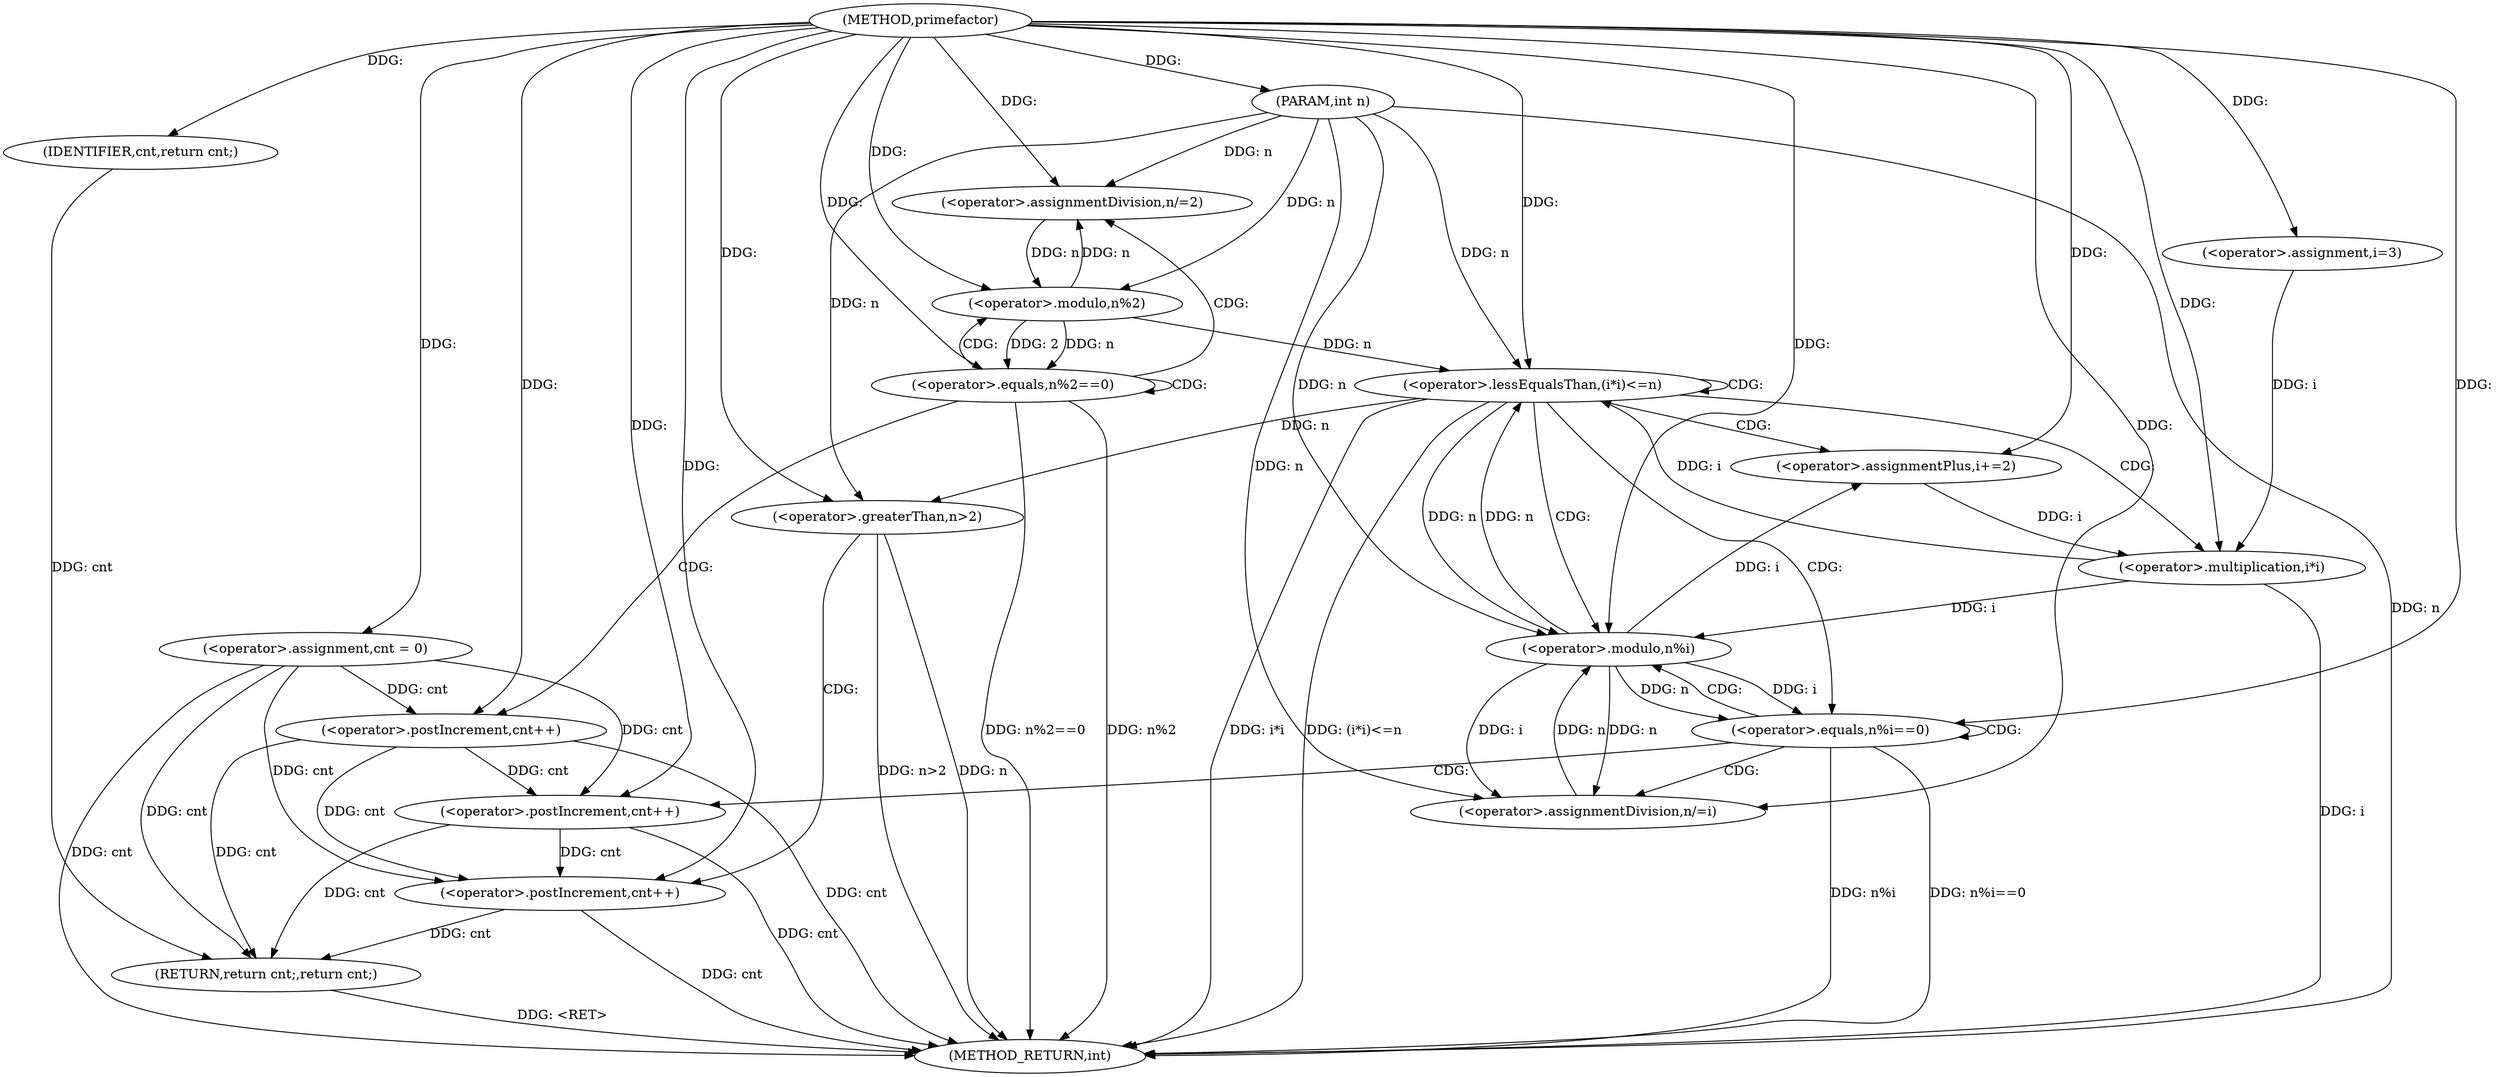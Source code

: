 digraph "primefactor" {  
"1000212" [label = "(METHOD,primefactor)" ]
"1000266" [label = "(METHOD_RETURN,int)" ]
"1000213" [label = "(PARAM,int n)" ]
"1000216" [label = "(<operator>.assignment,cnt = 0)" ]
"1000264" [label = "(RETURN,return cnt;,return cnt;)" ]
"1000220" [label = "(<operator>.equals,n%2==0)" ]
"1000233" [label = "(<operator>.assignment,i=3)" ]
"1000236" [label = "(<operator>.lessEqualsThan,(i*i)<=n)" ]
"1000241" [label = "(<operator>.assignmentPlus,i+=2)" ]
"1000258" [label = "(<operator>.greaterThan,n>2)" ]
"1000265" [label = "(IDENTIFIER,cnt,return cnt;)" ]
"1000226" [label = "(<operator>.assignmentDivision,n/=2)" ]
"1000229" [label = "(<operator>.postIncrement,cnt++)" ]
"1000262" [label = "(<operator>.postIncrement,cnt++)" ]
"1000221" [label = "(<operator>.modulo,n%2)" ]
"1000237" [label = "(<operator>.multiplication,i*i)" ]
"1000246" [label = "(<operator>.equals,n%i==0)" ]
"1000252" [label = "(<operator>.assignmentDivision,n/=i)" ]
"1000255" [label = "(<operator>.postIncrement,cnt++)" ]
"1000247" [label = "(<operator>.modulo,n%i)" ]
  "1000264" -> "1000266"  [ label = "DDG: <RET>"] 
  "1000213" -> "1000266"  [ label = "DDG: n"] 
  "1000216" -> "1000266"  [ label = "DDG: cnt"] 
  "1000220" -> "1000266"  [ label = "DDG: n%2"] 
  "1000220" -> "1000266"  [ label = "DDG: n%2==0"] 
  "1000237" -> "1000266"  [ label = "DDG: i"] 
  "1000236" -> "1000266"  [ label = "DDG: i*i"] 
  "1000236" -> "1000266"  [ label = "DDG: (i*i)<=n"] 
  "1000258" -> "1000266"  [ label = "DDG: n"] 
  "1000258" -> "1000266"  [ label = "DDG: n>2"] 
  "1000262" -> "1000266"  [ label = "DDG: cnt"] 
  "1000246" -> "1000266"  [ label = "DDG: n%i"] 
  "1000246" -> "1000266"  [ label = "DDG: n%i==0"] 
  "1000255" -> "1000266"  [ label = "DDG: cnt"] 
  "1000229" -> "1000266"  [ label = "DDG: cnt"] 
  "1000212" -> "1000213"  [ label = "DDG: "] 
  "1000212" -> "1000216"  [ label = "DDG: "] 
  "1000265" -> "1000264"  [ label = "DDG: cnt"] 
  "1000216" -> "1000264"  [ label = "DDG: cnt"] 
  "1000262" -> "1000264"  [ label = "DDG: cnt"] 
  "1000255" -> "1000264"  [ label = "DDG: cnt"] 
  "1000229" -> "1000264"  [ label = "DDG: cnt"] 
  "1000212" -> "1000233"  [ label = "DDG: "] 
  "1000212" -> "1000241"  [ label = "DDG: "] 
  "1000212" -> "1000265"  [ label = "DDG: "] 
  "1000221" -> "1000220"  [ label = "DDG: n"] 
  "1000221" -> "1000220"  [ label = "DDG: 2"] 
  "1000212" -> "1000220"  [ label = "DDG: "] 
  "1000212" -> "1000226"  [ label = "DDG: "] 
  "1000237" -> "1000236"  [ label = "DDG: i"] 
  "1000221" -> "1000236"  [ label = "DDG: n"] 
  "1000247" -> "1000236"  [ label = "DDG: n"] 
  "1000213" -> "1000236"  [ label = "DDG: n"] 
  "1000212" -> "1000236"  [ label = "DDG: "] 
  "1000247" -> "1000241"  [ label = "DDG: i"] 
  "1000236" -> "1000258"  [ label = "DDG: n"] 
  "1000213" -> "1000258"  [ label = "DDG: n"] 
  "1000212" -> "1000258"  [ label = "DDG: "] 
  "1000226" -> "1000221"  [ label = "DDG: n"] 
  "1000213" -> "1000221"  [ label = "DDG: n"] 
  "1000212" -> "1000221"  [ label = "DDG: "] 
  "1000221" -> "1000226"  [ label = "DDG: n"] 
  "1000213" -> "1000226"  [ label = "DDG: n"] 
  "1000216" -> "1000229"  [ label = "DDG: cnt"] 
  "1000212" -> "1000229"  [ label = "DDG: "] 
  "1000233" -> "1000237"  [ label = "DDG: i"] 
  "1000241" -> "1000237"  [ label = "DDG: i"] 
  "1000212" -> "1000237"  [ label = "DDG: "] 
  "1000216" -> "1000262"  [ label = "DDG: cnt"] 
  "1000255" -> "1000262"  [ label = "DDG: cnt"] 
  "1000229" -> "1000262"  [ label = "DDG: cnt"] 
  "1000212" -> "1000262"  [ label = "DDG: "] 
  "1000247" -> "1000246"  [ label = "DDG: n"] 
  "1000247" -> "1000246"  [ label = "DDG: i"] 
  "1000212" -> "1000246"  [ label = "DDG: "] 
  "1000247" -> "1000252"  [ label = "DDG: i"] 
  "1000212" -> "1000252"  [ label = "DDG: "] 
  "1000236" -> "1000247"  [ label = "DDG: n"] 
  "1000252" -> "1000247"  [ label = "DDG: n"] 
  "1000213" -> "1000247"  [ label = "DDG: n"] 
  "1000212" -> "1000247"  [ label = "DDG: "] 
  "1000237" -> "1000247"  [ label = "DDG: i"] 
  "1000247" -> "1000252"  [ label = "DDG: n"] 
  "1000213" -> "1000252"  [ label = "DDG: n"] 
  "1000216" -> "1000255"  [ label = "DDG: cnt"] 
  "1000229" -> "1000255"  [ label = "DDG: cnt"] 
  "1000212" -> "1000255"  [ label = "DDG: "] 
  "1000220" -> "1000220"  [ label = "CDG: "] 
  "1000220" -> "1000221"  [ label = "CDG: "] 
  "1000220" -> "1000229"  [ label = "CDG: "] 
  "1000220" -> "1000226"  [ label = "CDG: "] 
  "1000236" -> "1000247"  [ label = "CDG: "] 
  "1000236" -> "1000236"  [ label = "CDG: "] 
  "1000236" -> "1000246"  [ label = "CDG: "] 
  "1000236" -> "1000237"  [ label = "CDG: "] 
  "1000236" -> "1000241"  [ label = "CDG: "] 
  "1000258" -> "1000262"  [ label = "CDG: "] 
  "1000246" -> "1000247"  [ label = "CDG: "] 
  "1000246" -> "1000246"  [ label = "CDG: "] 
  "1000246" -> "1000252"  [ label = "CDG: "] 
  "1000246" -> "1000255"  [ label = "CDG: "] 
}
